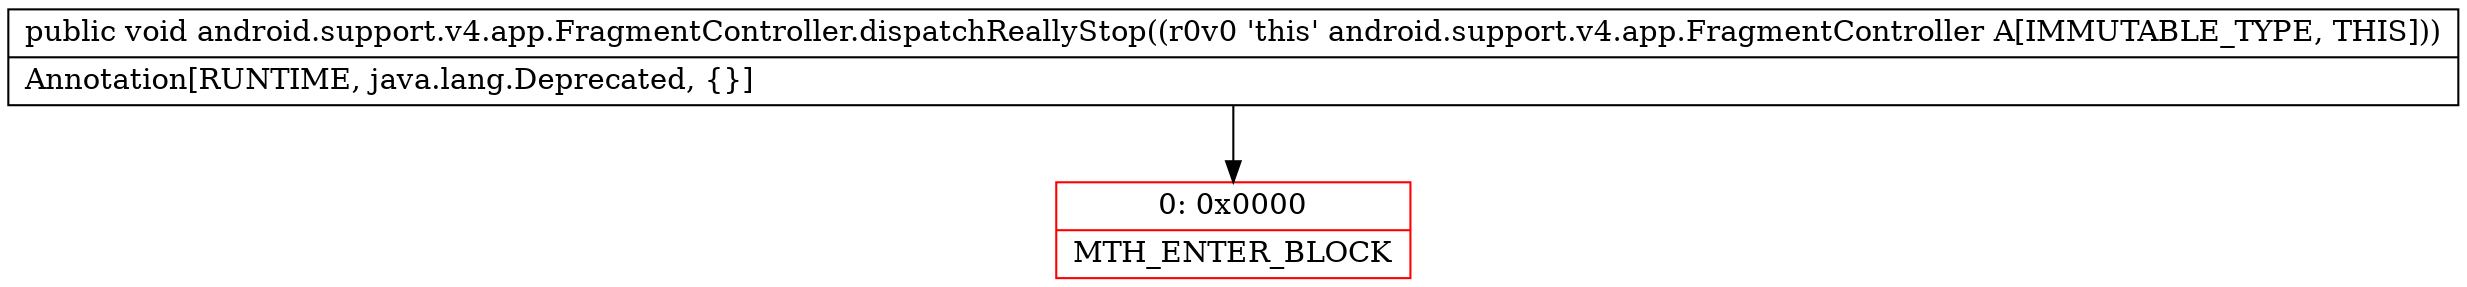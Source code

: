 digraph "CFG forandroid.support.v4.app.FragmentController.dispatchReallyStop()V" {
subgraph cluster_Region_1670516015 {
label = "R(0)";
node [shape=record,color=blue];
}
Node_0 [shape=record,color=red,label="{0\:\ 0x0000|MTH_ENTER_BLOCK\l}"];
MethodNode[shape=record,label="{public void android.support.v4.app.FragmentController.dispatchReallyStop((r0v0 'this' android.support.v4.app.FragmentController A[IMMUTABLE_TYPE, THIS]))  | Annotation[RUNTIME, java.lang.Deprecated, \{\}]\l}"];
MethodNode -> Node_0;
}

